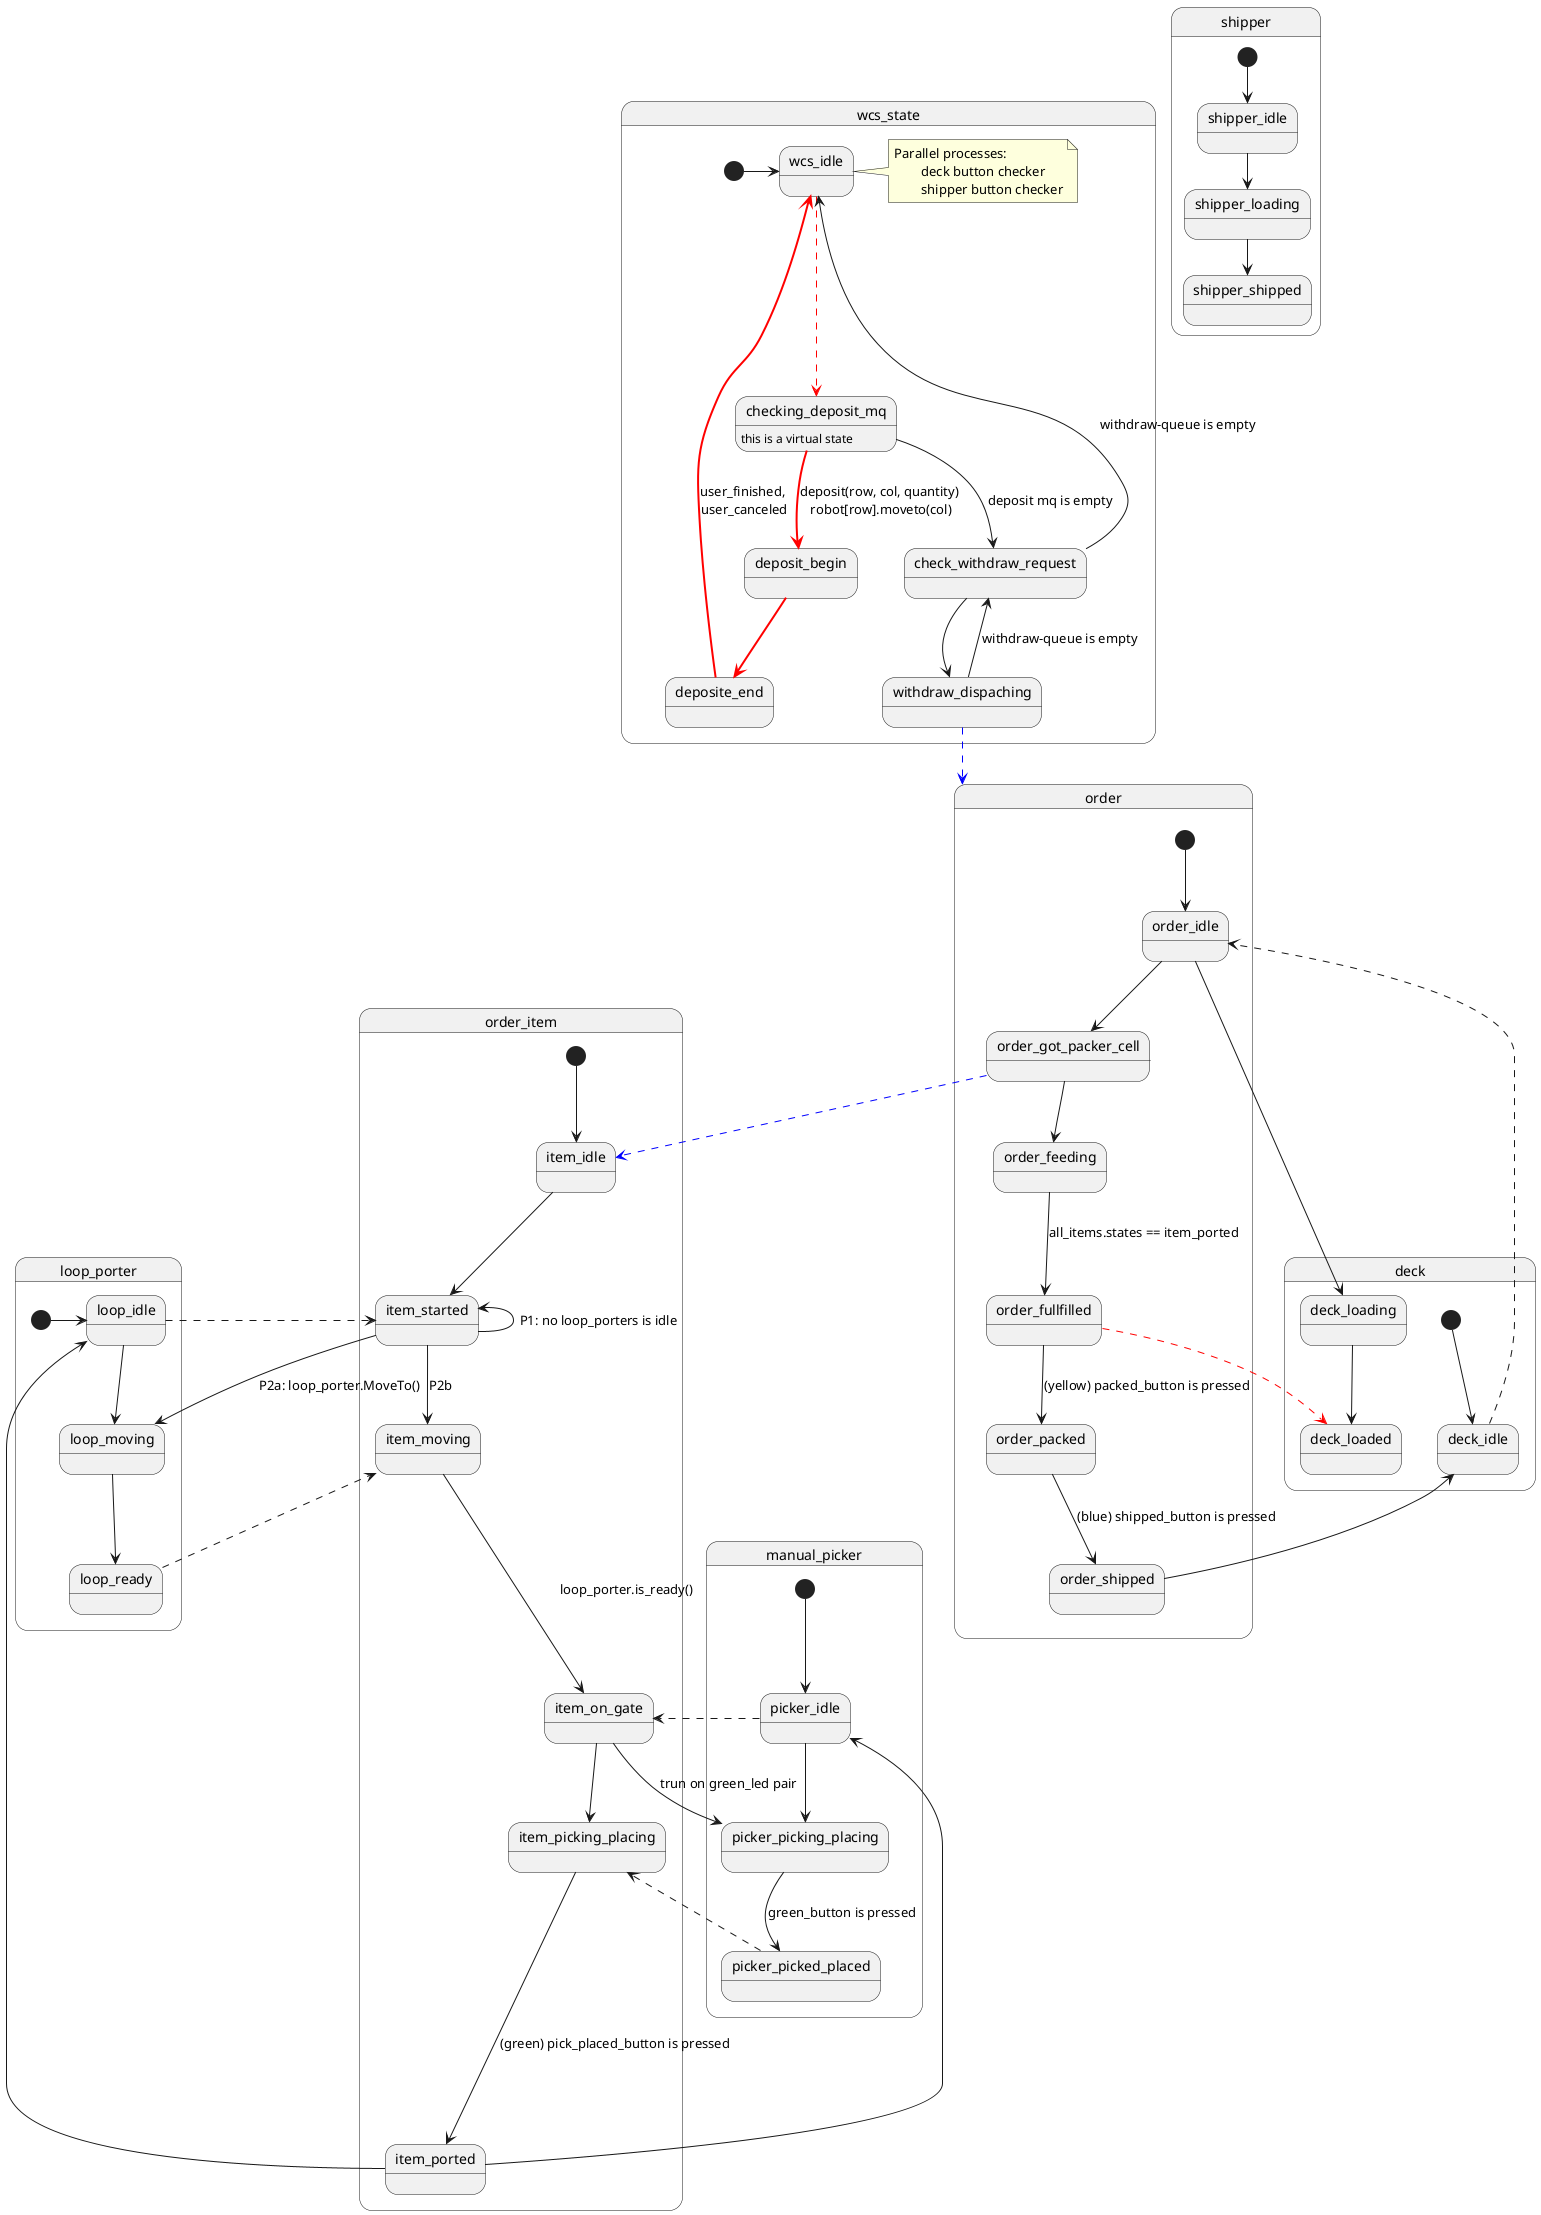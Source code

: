 @startuml



state order_item{
	[*] --> item_idle
	item_idle --> item_started
	item_started <-- item_started:  P1: no loop_porters is idle
	item_started --> item_moving: P2b
    item_moving ---> item_on_gate: loop_porter.is_ready()
	item_on_gate --> item_picking_placing
    item_picking_placing ----> item_ported: (green) pick_placed_button is pressed
}

state order{
	[*] --> order_idle
	order_idle --> order_got_packer_cell
	order_got_packer_cell --> order_feeding
	order_feeding --> order_fullfilled:  all_items.states == item_ported
	order_fullfilled --> order_packed: (yellow) packed_button is pressed
	order_packed -->order_shipped:  (blue) shipped_button is pressed
}
state deck{
	[*] --> deck_idle
	state deck_loading
	deck_loading --> deck_loaded
}
order_fullfilled -[#red,dashed]-> deck_loaded
deck_idle -[dashed]-> order_idle
order_idle --> deck_loading
order_shipped --> deck_idle
order_got_packer_cell -[#blue,dashed]-> item_idle


state loop_porter {
	[*] -> loop_idle 
	loop_idle --> loop_moving
	loop_moving --> loop_ready
}
loop_idle -[dashed]---> item_started
item_started --> loop_moving: P2a: loop_porter.MoveTo()
loop_ready -[dashed]-> item_moving


state manual_picker{
	[*] --> picker_idle
	picker_idle --> picker_picking_placing
	picker_picking_placing --> picker_picked_placed: green_button is pressed
	
}
picker_idle -[dashed]-> item_on_gate
item_on_gate --> picker_picking_placing: trun on green_led pair
picker_picked_placed -[dashed]-> item_picking_placing
item_ported --> picker_idle

state shipper{
	[*] --> shipper_idle
	shipper_idle --> shipper_loading
	shipper_loading --> shipper_shipped

}

state wcs_state{
	[*] -> wcs_idle
	wcs_idle-[#red,dashed]-> checking_deposit_mq
	checking_deposit_mq -[#red,bold]-> deposit_begin: deposit(row, col, quantity) \nrobot[row].moveto(col)
	deposit_begin -[#red,bold]-> deposite_end
	deposite_end -[#red,bold]->wcs_idle: user_finished, \nuser_canceled
	checking_deposit_mq: this is a virtual state

	checking_deposit_mq --> check_withdraw_request: deposit mq is empty
	check_withdraw_request --> wcs_idle:  withdraw-queue is empty
	check_withdraw_request --> withdraw_dispaching
	withdraw_dispaching --> check_withdraw_request: withdraw-queue is empty

	note right of wcs_idle
	Parallel processes:
		deck button checker
		shipper button checker
	end note
}

withdraw_dispaching -[#blue,dashed]-> order



item_ported --> loop_idle




@enduml
